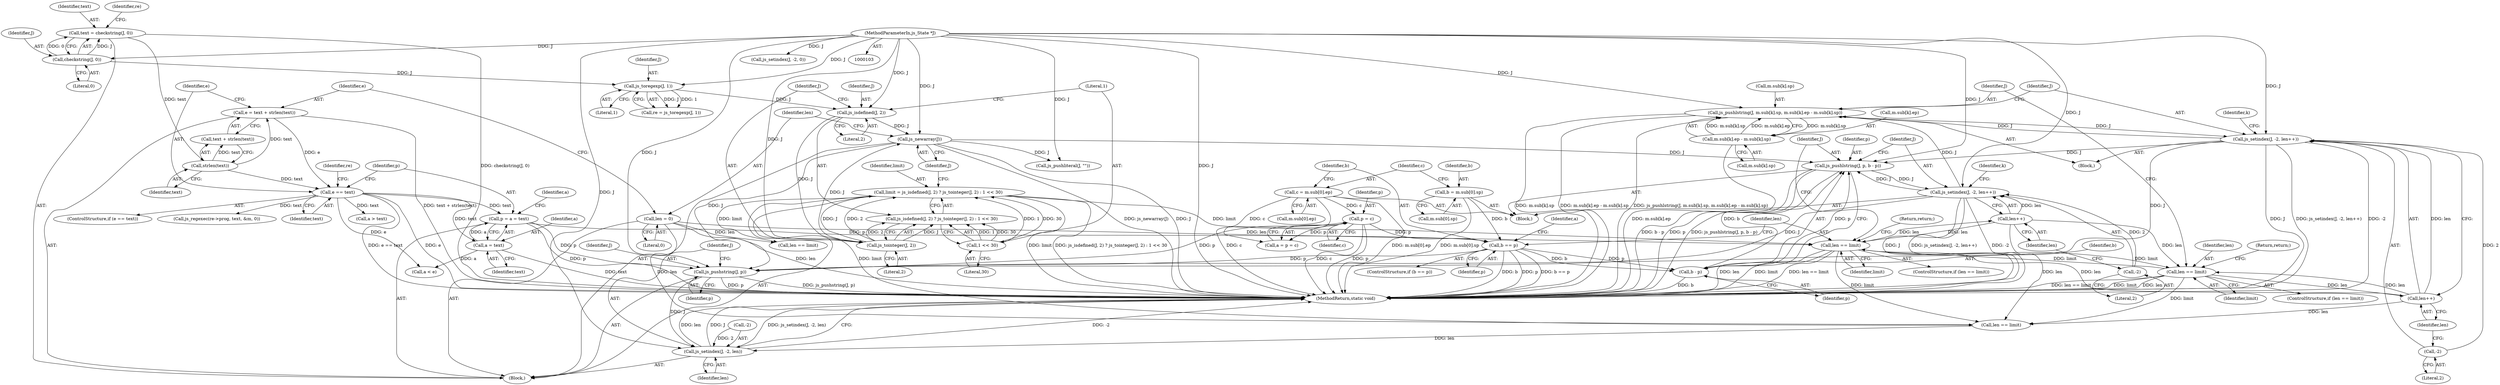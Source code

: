 digraph "0_mujs_00d4606c3baf813b7b1c176823b2729bf51002a2_4@array" {
"1000264" [label="(Call,js_pushlstring(J, m.sub[k].sp, m.sub[k].ep - m.sub[k].sp))"];
"1000288" [label="(Call,js_setindex(J, -2, len++))"];
"1000264" [label="(Call,js_pushlstring(J, m.sub[k].sp, m.sub[k].ep - m.sub[k].sp))"];
"1000241" [label="(Call,js_setindex(J, -2, len++))"];
"1000235" [label="(Call,js_pushlstring(J, p, b - p))"];
"1000139" [label="(Call,js_newarray(J))"];
"1000133" [label="(Call,js_tointeger(J, 2))"];
"1000130" [label="(Call,js_isdefined(J, 2))"];
"1000124" [label="(Call,js_toregexp(J, 1))"];
"1000119" [label="(Call,checkstring(J, 0))"];
"1000104" [label="(MethodParameterIn,js_State *J)"];
"1000238" [label="(Call,b - p)"];
"1000223" [label="(Call,b == p)"];
"1000204" [label="(Call,b = m.sub[0].sp)"];
"1000179" [label="(Call,p = a = text)"];
"1000181" [label="(Call,a = text)"];
"1000151" [label="(Call,e == text)"];
"1000144" [label="(Call,e = text + strlen(text))"];
"1000148" [label="(Call,strlen(text))"];
"1000117" [label="(Call,text = checkstring(J, 0))"];
"1000296" [label="(Call,p = c)"];
"1000213" [label="(Call,c = m.sub[0].ep)"];
"1000243" [label="(Call,-2)"];
"1000245" [label="(Call,len++)"];
"1000231" [label="(Call,len == limit)"];
"1000141" [label="(Call,len = 0)"];
"1000292" [label="(Call,len++)"];
"1000260" [label="(Call,len == limit)"];
"1000127" [label="(Call,limit = js_isdefined(J, 2) ? js_tointeger(J, 2) : 1 << 30)"];
"1000136" [label="(Call,1 << 30)"];
"1000273" [label="(Call,m.sub[k].ep - m.sub[k].sp)"];
"1000290" [label="(Call,-2)"];
"1000304" [label="(Call,js_pushstring(J, p))"];
"1000307" [label="(Call,js_setindex(J, -2, len))"];
"1000298" [label="(Identifier,c)"];
"1000137" [label="(Literal,1)"];
"1000148" [label="(Call,strlen(text))"];
"1000179" [label="(Call,p = a = text)"];
"1000239" [label="(Identifier,b)"];
"1000273" [label="(Call,m.sub[k].ep - m.sub[k].sp)"];
"1000133" [label="(Call,js_tointeger(J, 2))"];
"1000309" [label="(Call,-2)"];
"1000230" [label="(ControlStructure,if (len == limit))"];
"1000235" [label="(Call,js_pushlstring(J, p, b - p))"];
"1000124" [label="(Call,js_toregexp(J, 1))"];
"1000185" [label="(Call,a < e)"];
"1000173" [label="(Call,js_setindex(J, -2, 0))"];
"1000150" [label="(ControlStructure,if (e == text))"];
"1000118" [label="(Identifier,text)"];
"1000182" [label="(Identifier,a)"];
"1000139" [label="(Call,js_newarray(J))"];
"1000129" [label="(Call,js_isdefined(J, 2) ? js_tointeger(J, 2) : 1 << 30)"];
"1000223" [label="(Call,b == p)"];
"1000126" [label="(Literal,1)"];
"1000138" [label="(Literal,30)"];
"1000294" [label="(Call,a = p = c)"];
"1000232" [label="(Identifier,len)"];
"1000263" [label="(Return,return;)"];
"1000123" [label="(Identifier,re)"];
"1000260" [label="(Call,len == limit)"];
"1000125" [label="(Identifier,J)"];
"1000104" [label="(MethodParameterIn,js_State *J)"];
"1000245" [label="(Call,len++)"];
"1000204" [label="(Call,b = m.sub[0].sp)"];
"1000262" [label="(Identifier,limit)"];
"1000215" [label="(Call,m.sub[0].ep)"];
"1000127" [label="(Call,limit = js_isdefined(J, 2) ? js_tointeger(J, 2) : 1 << 30)"];
"1000181" [label="(Call,a = text)"];
"1000261" [label="(Identifier,len)"];
"1000296" [label="(Call,p = c)"];
"1000225" [label="(Identifier,p)"];
"1000307" [label="(Call,js_setindex(J, -2, len))"];
"1000281" [label="(Call,m.sub[k].sp)"];
"1000237" [label="(Identifier,p)"];
"1000156" [label="(Call,js_regexec(re->prog, text, &m, 0))"];
"1000170" [label="(Call,js_pushliteral(J, \"\"))"];
"1000205" [label="(Identifier,b)"];
"1000264" [label="(Call,js_pushlstring(J, m.sub[k].sp, m.sub[k].ep - m.sub[k].sp))"];
"1000140" [label="(Identifier,J)"];
"1000236" [label="(Identifier,J)"];
"1000158" [label="(Identifier,re)"];
"1000141" [label="(Call,len = 0)"];
"1000242" [label="(Identifier,J)"];
"1000153" [label="(Identifier,text)"];
"1000149" [label="(Identifier,text)"];
"1000122" [label="(Call,re = js_toregexp(J, 1))"];
"1000249" [label="(Identifier,k)"];
"1000130" [label="(Call,js_isdefined(J, 2))"];
"1000288" [label="(Call,js_setindex(J, -2, len++))"];
"1000258" [label="(Block,)"];
"1000180" [label="(Identifier,p)"];
"1000134" [label="(Identifier,J)"];
"1000143" [label="(Literal,0)"];
"1000151" [label="(Call,e == text)"];
"1000146" [label="(Call,text + strlen(text))"];
"1000214" [label="(Identifier,c)"];
"1000228" [label="(Identifier,a)"];
"1000117" [label="(Call,text = checkstring(J, 0))"];
"1000312" [label="(MethodReturn,static void)"];
"1000290" [label="(Call,-2)"];
"1000240" [label="(Identifier,p)"];
"1000243" [label="(Call,-2)"];
"1000246" [label="(Identifier,len)"];
"1000311" [label="(Identifier,len)"];
"1000120" [label="(Identifier,J)"];
"1000297" [label="(Identifier,p)"];
"1000142" [label="(Identifier,len)"];
"1000305" [label="(Identifier,J)"];
"1000198" [label="(Call,a > text)"];
"1000231" [label="(Call,len == limit)"];
"1000152" [label="(Identifier,e)"];
"1000259" [label="(ControlStructure,if (len == limit))"];
"1000238" [label="(Call,b - p)"];
"1000121" [label="(Literal,0)"];
"1000119" [label="(Call,checkstring(J, 0))"];
"1000183" [label="(Identifier,text)"];
"1000257" [label="(Identifier,k)"];
"1000300" [label="(Call,len == limit)"];
"1000206" [label="(Call,m.sub[0].sp)"];
"1000233" [label="(Identifier,limit)"];
"1000128" [label="(Identifier,limit)"];
"1000241" [label="(Call,js_setindex(J, -2, len++))"];
"1000266" [label="(Call,m.sub[k].sp)"];
"1000186" [label="(Identifier,a)"];
"1000292" [label="(Call,len++)"];
"1000166" [label="(Call,len == limit)"];
"1000136" [label="(Call,1 << 30)"];
"1000213" [label="(Call,c = m.sub[0].ep)"];
"1000224" [label="(Identifier,b)"];
"1000274" [label="(Call,m.sub[k].ep)"];
"1000304" [label="(Call,js_pushstring(J, p))"];
"1000145" [label="(Identifier,e)"];
"1000132" [label="(Literal,2)"];
"1000289" [label="(Identifier,J)"];
"1000306" [label="(Identifier,p)"];
"1000144" [label="(Call,e = text + strlen(text))"];
"1000188" [label="(Block,)"];
"1000234" [label="(Return,return;)"];
"1000131" [label="(Identifier,J)"];
"1000293" [label="(Identifier,len)"];
"1000291" [label="(Literal,2)"];
"1000244" [label="(Literal,2)"];
"1000222" [label="(ControlStructure,if (b == p))"];
"1000135" [label="(Literal,2)"];
"1000105" [label="(Block,)"];
"1000265" [label="(Identifier,J)"];
"1000308" [label="(Identifier,J)"];
"1000264" -> "1000258"  [label="AST: "];
"1000264" -> "1000273"  [label="CFG: "];
"1000265" -> "1000264"  [label="AST: "];
"1000266" -> "1000264"  [label="AST: "];
"1000273" -> "1000264"  [label="AST: "];
"1000289" -> "1000264"  [label="CFG: "];
"1000264" -> "1000312"  [label="DDG: js_pushlstring(J, m.sub[k].sp, m.sub[k].ep - m.sub[k].sp)"];
"1000264" -> "1000312"  [label="DDG: m.sub[k].sp"];
"1000264" -> "1000312"  [label="DDG: m.sub[k].ep - m.sub[k].sp"];
"1000288" -> "1000264"  [label="DDG: J"];
"1000241" -> "1000264"  [label="DDG: J"];
"1000104" -> "1000264"  [label="DDG: J"];
"1000273" -> "1000264"  [label="DDG: m.sub[k].sp"];
"1000273" -> "1000264"  [label="DDG: m.sub[k].ep"];
"1000264" -> "1000273"  [label="DDG: m.sub[k].sp"];
"1000264" -> "1000288"  [label="DDG: J"];
"1000288" -> "1000258"  [label="AST: "];
"1000288" -> "1000292"  [label="CFG: "];
"1000289" -> "1000288"  [label="AST: "];
"1000290" -> "1000288"  [label="AST: "];
"1000292" -> "1000288"  [label="AST: "];
"1000257" -> "1000288"  [label="CFG: "];
"1000288" -> "1000312"  [label="DDG: -2"];
"1000288" -> "1000312"  [label="DDG: J"];
"1000288" -> "1000312"  [label="DDG: js_setindex(J, -2, len++)"];
"1000288" -> "1000235"  [label="DDG: J"];
"1000104" -> "1000288"  [label="DDG: J"];
"1000290" -> "1000288"  [label="DDG: 2"];
"1000292" -> "1000288"  [label="DDG: len"];
"1000288" -> "1000304"  [label="DDG: J"];
"1000241" -> "1000188"  [label="AST: "];
"1000241" -> "1000245"  [label="CFG: "];
"1000242" -> "1000241"  [label="AST: "];
"1000243" -> "1000241"  [label="AST: "];
"1000245" -> "1000241"  [label="AST: "];
"1000249" -> "1000241"  [label="CFG: "];
"1000241" -> "1000312"  [label="DDG: J"];
"1000241" -> "1000312"  [label="DDG: js_setindex(J, -2, len++)"];
"1000241" -> "1000312"  [label="DDG: -2"];
"1000241" -> "1000235"  [label="DDG: J"];
"1000235" -> "1000241"  [label="DDG: J"];
"1000104" -> "1000241"  [label="DDG: J"];
"1000243" -> "1000241"  [label="DDG: 2"];
"1000245" -> "1000241"  [label="DDG: len"];
"1000241" -> "1000304"  [label="DDG: J"];
"1000235" -> "1000188"  [label="AST: "];
"1000235" -> "1000238"  [label="CFG: "];
"1000236" -> "1000235"  [label="AST: "];
"1000237" -> "1000235"  [label="AST: "];
"1000238" -> "1000235"  [label="AST: "];
"1000242" -> "1000235"  [label="CFG: "];
"1000235" -> "1000312"  [label="DDG: p"];
"1000235" -> "1000312"  [label="DDG: js_pushlstring(J, p, b - p)"];
"1000235" -> "1000312"  [label="DDG: b - p"];
"1000139" -> "1000235"  [label="DDG: J"];
"1000104" -> "1000235"  [label="DDG: J"];
"1000238" -> "1000235"  [label="DDG: p"];
"1000238" -> "1000235"  [label="DDG: b"];
"1000139" -> "1000105"  [label="AST: "];
"1000139" -> "1000140"  [label="CFG: "];
"1000140" -> "1000139"  [label="AST: "];
"1000142" -> "1000139"  [label="CFG: "];
"1000139" -> "1000312"  [label="DDG: js_newarray(J)"];
"1000139" -> "1000312"  [label="DDG: J"];
"1000133" -> "1000139"  [label="DDG: J"];
"1000130" -> "1000139"  [label="DDG: J"];
"1000104" -> "1000139"  [label="DDG: J"];
"1000139" -> "1000170"  [label="DDG: J"];
"1000139" -> "1000304"  [label="DDG: J"];
"1000133" -> "1000129"  [label="AST: "];
"1000133" -> "1000135"  [label="CFG: "];
"1000134" -> "1000133"  [label="AST: "];
"1000135" -> "1000133"  [label="AST: "];
"1000129" -> "1000133"  [label="CFG: "];
"1000133" -> "1000127"  [label="DDG: J"];
"1000133" -> "1000127"  [label="DDG: 2"];
"1000133" -> "1000129"  [label="DDG: J"];
"1000133" -> "1000129"  [label="DDG: 2"];
"1000130" -> "1000133"  [label="DDG: J"];
"1000104" -> "1000133"  [label="DDG: J"];
"1000130" -> "1000129"  [label="AST: "];
"1000130" -> "1000132"  [label="CFG: "];
"1000131" -> "1000130"  [label="AST: "];
"1000132" -> "1000130"  [label="AST: "];
"1000134" -> "1000130"  [label="CFG: "];
"1000137" -> "1000130"  [label="CFG: "];
"1000124" -> "1000130"  [label="DDG: J"];
"1000104" -> "1000130"  [label="DDG: J"];
"1000124" -> "1000122"  [label="AST: "];
"1000124" -> "1000126"  [label="CFG: "];
"1000125" -> "1000124"  [label="AST: "];
"1000126" -> "1000124"  [label="AST: "];
"1000122" -> "1000124"  [label="CFG: "];
"1000124" -> "1000122"  [label="DDG: J"];
"1000124" -> "1000122"  [label="DDG: 1"];
"1000119" -> "1000124"  [label="DDG: J"];
"1000104" -> "1000124"  [label="DDG: J"];
"1000119" -> "1000117"  [label="AST: "];
"1000119" -> "1000121"  [label="CFG: "];
"1000120" -> "1000119"  [label="AST: "];
"1000121" -> "1000119"  [label="AST: "];
"1000117" -> "1000119"  [label="CFG: "];
"1000119" -> "1000117"  [label="DDG: J"];
"1000119" -> "1000117"  [label="DDG: 0"];
"1000104" -> "1000119"  [label="DDG: J"];
"1000104" -> "1000103"  [label="AST: "];
"1000104" -> "1000312"  [label="DDG: J"];
"1000104" -> "1000170"  [label="DDG: J"];
"1000104" -> "1000173"  [label="DDG: J"];
"1000104" -> "1000304"  [label="DDG: J"];
"1000104" -> "1000307"  [label="DDG: J"];
"1000238" -> "1000240"  [label="CFG: "];
"1000239" -> "1000238"  [label="AST: "];
"1000240" -> "1000238"  [label="AST: "];
"1000238" -> "1000312"  [label="DDG: b"];
"1000223" -> "1000238"  [label="DDG: b"];
"1000223" -> "1000238"  [label="DDG: p"];
"1000223" -> "1000222"  [label="AST: "];
"1000223" -> "1000225"  [label="CFG: "];
"1000224" -> "1000223"  [label="AST: "];
"1000225" -> "1000223"  [label="AST: "];
"1000228" -> "1000223"  [label="CFG: "];
"1000232" -> "1000223"  [label="CFG: "];
"1000223" -> "1000312"  [label="DDG: p"];
"1000223" -> "1000312"  [label="DDG: b == p"];
"1000223" -> "1000312"  [label="DDG: b"];
"1000204" -> "1000223"  [label="DDG: b"];
"1000179" -> "1000223"  [label="DDG: p"];
"1000296" -> "1000223"  [label="DDG: p"];
"1000223" -> "1000304"  [label="DDG: p"];
"1000204" -> "1000188"  [label="AST: "];
"1000204" -> "1000206"  [label="CFG: "];
"1000205" -> "1000204"  [label="AST: "];
"1000206" -> "1000204"  [label="AST: "];
"1000214" -> "1000204"  [label="CFG: "];
"1000204" -> "1000312"  [label="DDG: m.sub[0].sp"];
"1000179" -> "1000105"  [label="AST: "];
"1000179" -> "1000181"  [label="CFG: "];
"1000180" -> "1000179"  [label="AST: "];
"1000181" -> "1000179"  [label="AST: "];
"1000186" -> "1000179"  [label="CFG: "];
"1000179" -> "1000312"  [label="DDG: p"];
"1000181" -> "1000179"  [label="DDG: a"];
"1000151" -> "1000179"  [label="DDG: text"];
"1000179" -> "1000304"  [label="DDG: p"];
"1000181" -> "1000183"  [label="CFG: "];
"1000182" -> "1000181"  [label="AST: "];
"1000183" -> "1000181"  [label="AST: "];
"1000181" -> "1000312"  [label="DDG: text"];
"1000151" -> "1000181"  [label="DDG: text"];
"1000181" -> "1000185"  [label="DDG: a"];
"1000151" -> "1000150"  [label="AST: "];
"1000151" -> "1000153"  [label="CFG: "];
"1000152" -> "1000151"  [label="AST: "];
"1000153" -> "1000151"  [label="AST: "];
"1000158" -> "1000151"  [label="CFG: "];
"1000180" -> "1000151"  [label="CFG: "];
"1000151" -> "1000312"  [label="DDG: e == text"];
"1000151" -> "1000312"  [label="DDG: e"];
"1000144" -> "1000151"  [label="DDG: e"];
"1000148" -> "1000151"  [label="DDG: text"];
"1000151" -> "1000156"  [label="DDG: text"];
"1000151" -> "1000185"  [label="DDG: e"];
"1000151" -> "1000198"  [label="DDG: text"];
"1000144" -> "1000105"  [label="AST: "];
"1000144" -> "1000146"  [label="CFG: "];
"1000145" -> "1000144"  [label="AST: "];
"1000146" -> "1000144"  [label="AST: "];
"1000152" -> "1000144"  [label="CFG: "];
"1000144" -> "1000312"  [label="DDG: text + strlen(text)"];
"1000148" -> "1000144"  [label="DDG: text"];
"1000148" -> "1000146"  [label="AST: "];
"1000148" -> "1000149"  [label="CFG: "];
"1000149" -> "1000148"  [label="AST: "];
"1000146" -> "1000148"  [label="CFG: "];
"1000148" -> "1000146"  [label="DDG: text"];
"1000117" -> "1000148"  [label="DDG: text"];
"1000117" -> "1000105"  [label="AST: "];
"1000118" -> "1000117"  [label="AST: "];
"1000123" -> "1000117"  [label="CFG: "];
"1000117" -> "1000312"  [label="DDG: checkstring(J, 0)"];
"1000296" -> "1000294"  [label="AST: "];
"1000296" -> "1000298"  [label="CFG: "];
"1000297" -> "1000296"  [label="AST: "];
"1000298" -> "1000296"  [label="AST: "];
"1000294" -> "1000296"  [label="CFG: "];
"1000296" -> "1000312"  [label="DDG: c"];
"1000296" -> "1000312"  [label="DDG: p"];
"1000296" -> "1000294"  [label="DDG: p"];
"1000213" -> "1000296"  [label="DDG: c"];
"1000296" -> "1000304"  [label="DDG: p"];
"1000213" -> "1000188"  [label="AST: "];
"1000213" -> "1000215"  [label="CFG: "];
"1000214" -> "1000213"  [label="AST: "];
"1000215" -> "1000213"  [label="AST: "];
"1000224" -> "1000213"  [label="CFG: "];
"1000213" -> "1000312"  [label="DDG: c"];
"1000213" -> "1000312"  [label="DDG: m.sub[0].ep"];
"1000213" -> "1000294"  [label="DDG: c"];
"1000243" -> "1000244"  [label="CFG: "];
"1000244" -> "1000243"  [label="AST: "];
"1000246" -> "1000243"  [label="CFG: "];
"1000245" -> "1000246"  [label="CFG: "];
"1000246" -> "1000245"  [label="AST: "];
"1000245" -> "1000231"  [label="DDG: len"];
"1000231" -> "1000245"  [label="DDG: len"];
"1000245" -> "1000260"  [label="DDG: len"];
"1000245" -> "1000300"  [label="DDG: len"];
"1000231" -> "1000230"  [label="AST: "];
"1000231" -> "1000233"  [label="CFG: "];
"1000232" -> "1000231"  [label="AST: "];
"1000233" -> "1000231"  [label="AST: "];
"1000234" -> "1000231"  [label="CFG: "];
"1000236" -> "1000231"  [label="CFG: "];
"1000231" -> "1000312"  [label="DDG: limit"];
"1000231" -> "1000312"  [label="DDG: len == limit"];
"1000231" -> "1000312"  [label="DDG: len"];
"1000141" -> "1000231"  [label="DDG: len"];
"1000292" -> "1000231"  [label="DDG: len"];
"1000260" -> "1000231"  [label="DDG: limit"];
"1000127" -> "1000231"  [label="DDG: limit"];
"1000231" -> "1000260"  [label="DDG: limit"];
"1000231" -> "1000300"  [label="DDG: limit"];
"1000141" -> "1000105"  [label="AST: "];
"1000141" -> "1000143"  [label="CFG: "];
"1000142" -> "1000141"  [label="AST: "];
"1000143" -> "1000141"  [label="AST: "];
"1000145" -> "1000141"  [label="CFG: "];
"1000141" -> "1000312"  [label="DDG: len"];
"1000141" -> "1000166"  [label="DDG: len"];
"1000141" -> "1000300"  [label="DDG: len"];
"1000292" -> "1000293"  [label="CFG: "];
"1000293" -> "1000292"  [label="AST: "];
"1000292" -> "1000260"  [label="DDG: len"];
"1000260" -> "1000292"  [label="DDG: len"];
"1000292" -> "1000300"  [label="DDG: len"];
"1000260" -> "1000259"  [label="AST: "];
"1000260" -> "1000262"  [label="CFG: "];
"1000261" -> "1000260"  [label="AST: "];
"1000262" -> "1000260"  [label="AST: "];
"1000263" -> "1000260"  [label="CFG: "];
"1000265" -> "1000260"  [label="CFG: "];
"1000260" -> "1000312"  [label="DDG: len == limit"];
"1000260" -> "1000312"  [label="DDG: limit"];
"1000260" -> "1000312"  [label="DDG: len"];
"1000260" -> "1000300"  [label="DDG: limit"];
"1000127" -> "1000105"  [label="AST: "];
"1000127" -> "1000129"  [label="CFG: "];
"1000128" -> "1000127"  [label="AST: "];
"1000129" -> "1000127"  [label="AST: "];
"1000140" -> "1000127"  [label="CFG: "];
"1000127" -> "1000312"  [label="DDG: js_isdefined(J, 2) ? js_tointeger(J, 2) : 1 << 30"];
"1000127" -> "1000312"  [label="DDG: limit"];
"1000136" -> "1000127"  [label="DDG: 1"];
"1000136" -> "1000127"  [label="DDG: 30"];
"1000127" -> "1000166"  [label="DDG: limit"];
"1000127" -> "1000300"  [label="DDG: limit"];
"1000136" -> "1000129"  [label="AST: "];
"1000136" -> "1000138"  [label="CFG: "];
"1000137" -> "1000136"  [label="AST: "];
"1000138" -> "1000136"  [label="AST: "];
"1000129" -> "1000136"  [label="CFG: "];
"1000136" -> "1000129"  [label="DDG: 1"];
"1000136" -> "1000129"  [label="DDG: 30"];
"1000273" -> "1000281"  [label="CFG: "];
"1000274" -> "1000273"  [label="AST: "];
"1000281" -> "1000273"  [label="AST: "];
"1000273" -> "1000312"  [label="DDG: m.sub[k].ep"];
"1000290" -> "1000291"  [label="CFG: "];
"1000291" -> "1000290"  [label="AST: "];
"1000293" -> "1000290"  [label="CFG: "];
"1000304" -> "1000105"  [label="AST: "];
"1000304" -> "1000306"  [label="CFG: "];
"1000305" -> "1000304"  [label="AST: "];
"1000306" -> "1000304"  [label="AST: "];
"1000308" -> "1000304"  [label="CFG: "];
"1000304" -> "1000312"  [label="DDG: js_pushstring(J, p)"];
"1000304" -> "1000312"  [label="DDG: p"];
"1000304" -> "1000307"  [label="DDG: J"];
"1000307" -> "1000105"  [label="AST: "];
"1000307" -> "1000311"  [label="CFG: "];
"1000308" -> "1000307"  [label="AST: "];
"1000309" -> "1000307"  [label="AST: "];
"1000311" -> "1000307"  [label="AST: "];
"1000312" -> "1000307"  [label="CFG: "];
"1000307" -> "1000312"  [label="DDG: -2"];
"1000307" -> "1000312"  [label="DDG: len"];
"1000307" -> "1000312"  [label="DDG: js_setindex(J, -2, len)"];
"1000307" -> "1000312"  [label="DDG: J"];
"1000309" -> "1000307"  [label="DDG: 2"];
"1000300" -> "1000307"  [label="DDG: len"];
}
